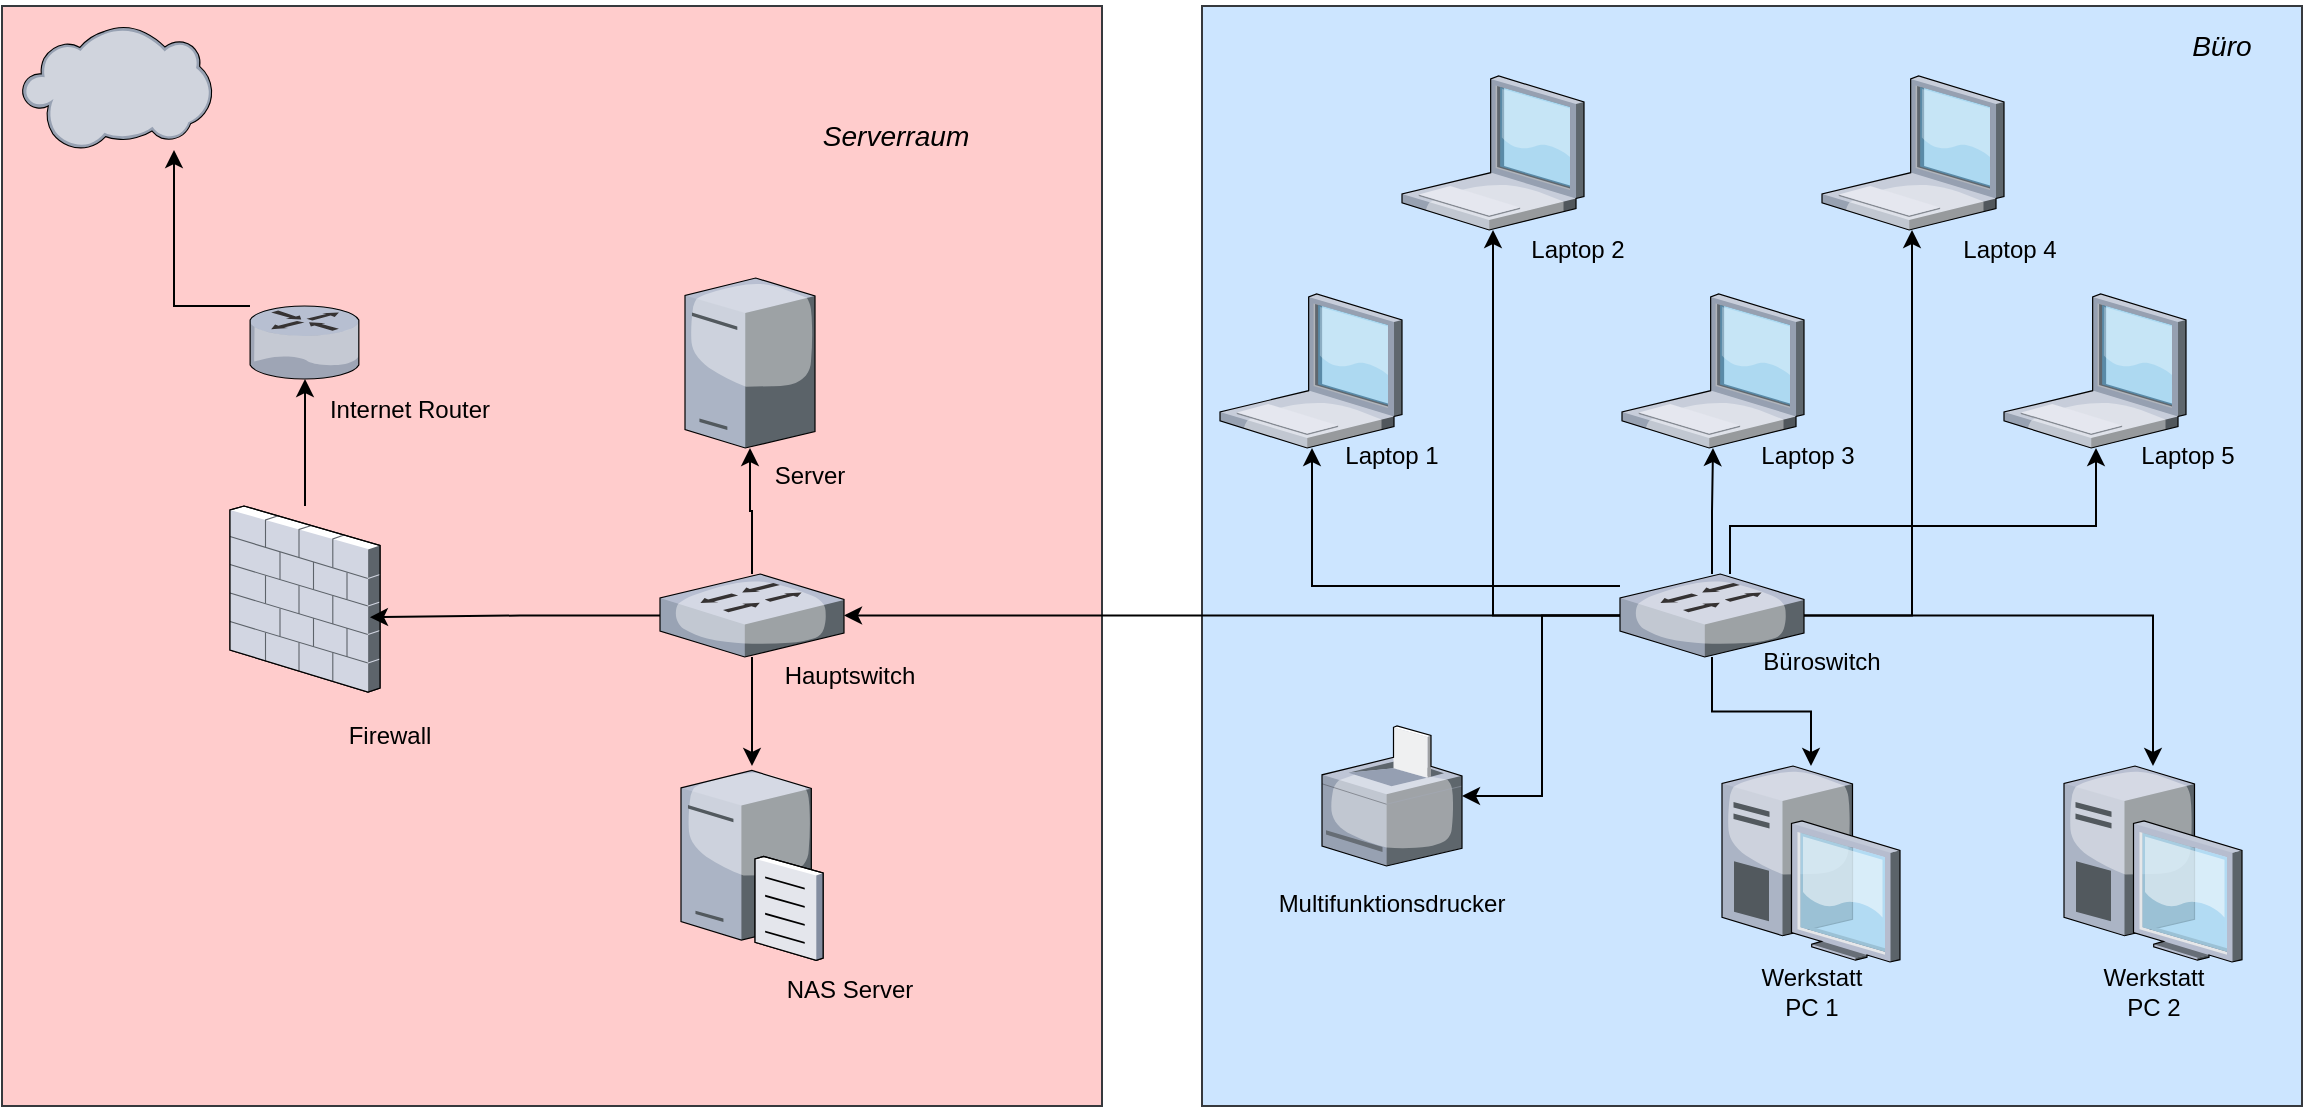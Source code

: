 <mxfile version="26.2.8">
  <diagram name="Page-1" id="e3a06f82-3646-2815-327d-82caf3d4e204">
    <mxGraphModel dx="1105" dy="672" grid="1" gridSize="10" guides="1" tooltips="1" connect="1" arrows="1" fold="1" page="1" pageScale="1.5" pageWidth="1169" pageHeight="826" background="none" math="0" shadow="0">
      <root>
        <mxCell id="0" style=";html=1;" />
        <mxCell id="1" style=";html=1;" parent="0" />
        <mxCell id="6j4duPhXvXTDxxQr8vu_-46" value="" style="whiteSpace=wrap;html=1;aspect=fixed;fillColor=#cce5ff;strokeColor=#36393d;" vertex="1" parent="1">
          <mxGeometry x="710" y="20" width="550" height="550" as="geometry" />
        </mxCell>
        <mxCell id="6j4duPhXvXTDxxQr8vu_-44" value="" style="whiteSpace=wrap;html=1;aspect=fixed;fillColor=#ffcccc;strokeColor=#36393d;" vertex="1" parent="1">
          <mxGeometry x="110" y="20" width="550" height="550" as="geometry" />
        </mxCell>
        <mxCell id="6j4duPhXvXTDxxQr8vu_-2" value="" style="verticalLabelPosition=bottom;sketch=0;aspect=fixed;html=1;verticalAlign=top;strokeColor=none;align=center;outlineConnect=0;shape=mxgraph.citrix.file_server;" vertex="1" parent="1">
          <mxGeometry x="449.5" y="400" width="71" height="97" as="geometry" />
        </mxCell>
        <mxCell id="6j4duPhXvXTDxxQr8vu_-39" style="edgeStyle=orthogonalEdgeStyle;rounded=0;orthogonalLoop=1;jettySize=auto;html=1;" edge="1" parent="1" source="6j4duPhXvXTDxxQr8vu_-4" target="6j4duPhXvXTDxxQr8vu_-11">
          <mxGeometry relative="1" as="geometry" />
        </mxCell>
        <mxCell id="6j4duPhXvXTDxxQr8vu_-4" value="" style="verticalLabelPosition=bottom;sketch=0;aspect=fixed;html=1;verticalAlign=top;strokeColor=none;align=center;outlineConnect=0;shape=mxgraph.citrix.firewall;" vertex="1" parent="1">
          <mxGeometry x="224" y="270" width="75" height="93" as="geometry" />
        </mxCell>
        <mxCell id="6j4duPhXvXTDxxQr8vu_-5" value="" style="verticalLabelPosition=bottom;sketch=0;aspect=fixed;html=1;verticalAlign=top;strokeColor=none;align=center;outlineConnect=0;shape=mxgraph.citrix.cloud;" vertex="1" parent="1">
          <mxGeometry x="120" y="30" width="95" height="62" as="geometry" />
        </mxCell>
        <mxCell id="6j4duPhXvXTDxxQr8vu_-6" value="" style="verticalLabelPosition=bottom;sketch=0;aspect=fixed;html=1;verticalAlign=top;strokeColor=none;align=center;outlineConnect=0;shape=mxgraph.citrix.printer;" vertex="1" parent="1">
          <mxGeometry x="770" y="380" width="70" height="70" as="geometry" />
        </mxCell>
        <mxCell id="6j4duPhXvXTDxxQr8vu_-9" value="" style="verticalLabelPosition=bottom;sketch=0;aspect=fixed;html=1;verticalAlign=top;strokeColor=none;align=center;outlineConnect=0;shape=mxgraph.citrix.desktop;" vertex="1" parent="1">
          <mxGeometry x="1141" y="400" width="89" height="98" as="geometry" />
        </mxCell>
        <object label="" id="6j4duPhXvXTDxxQr8vu_-10">
          <mxCell style="verticalLabelPosition=bottom;sketch=0;aspect=fixed;html=1;verticalAlign=top;strokeColor=none;align=center;outlineConnect=0;shape=mxgraph.citrix.desktop;" vertex="1" parent="1">
            <mxGeometry x="970" y="400" width="89" height="98" as="geometry" />
          </mxCell>
        </object>
        <mxCell id="6j4duPhXvXTDxxQr8vu_-47" style="edgeStyle=orthogonalEdgeStyle;rounded=0;orthogonalLoop=1;jettySize=auto;html=1;" edge="1" parent="1" source="6j4duPhXvXTDxxQr8vu_-11" target="6j4duPhXvXTDxxQr8vu_-5">
          <mxGeometry relative="1" as="geometry">
            <Array as="points">
              <mxPoint x="196" y="170" />
            </Array>
          </mxGeometry>
        </mxCell>
        <mxCell id="6j4duPhXvXTDxxQr8vu_-11" value="" style="verticalLabelPosition=bottom;sketch=0;aspect=fixed;html=1;verticalAlign=top;strokeColor=none;align=center;outlineConnect=0;shape=mxgraph.citrix.router;" vertex="1" parent="1">
          <mxGeometry x="234" y="170" width="55" height="36.5" as="geometry" />
        </mxCell>
        <mxCell id="6j4duPhXvXTDxxQr8vu_-42" style="edgeStyle=orthogonalEdgeStyle;rounded=0;orthogonalLoop=1;jettySize=auto;html=1;" edge="1" parent="1" source="6j4duPhXvXTDxxQr8vu_-12" target="6j4duPhXvXTDxxQr8vu_-18">
          <mxGeometry relative="1" as="geometry" />
        </mxCell>
        <mxCell id="6j4duPhXvXTDxxQr8vu_-43" style="edgeStyle=orthogonalEdgeStyle;rounded=0;orthogonalLoop=1;jettySize=auto;html=1;" edge="1" parent="1" source="6j4duPhXvXTDxxQr8vu_-12" target="6j4duPhXvXTDxxQr8vu_-2">
          <mxGeometry relative="1" as="geometry" />
        </mxCell>
        <mxCell id="6j4duPhXvXTDxxQr8vu_-12" value="" style="verticalLabelPosition=bottom;sketch=0;aspect=fixed;html=1;verticalAlign=top;strokeColor=none;align=center;outlineConnect=0;shape=mxgraph.citrix.switch;" vertex="1" parent="1">
          <mxGeometry x="439" y="304" width="92" height="41.5" as="geometry" />
        </mxCell>
        <mxCell id="6j4duPhXvXTDxxQr8vu_-20" style="edgeStyle=orthogonalEdgeStyle;rounded=0;orthogonalLoop=1;jettySize=auto;html=1;" edge="1" parent="1" source="6j4duPhXvXTDxxQr8vu_-13" target="6j4duPhXvXTDxxQr8vu_-9">
          <mxGeometry relative="1" as="geometry" />
        </mxCell>
        <mxCell id="6j4duPhXvXTDxxQr8vu_-21" style="edgeStyle=orthogonalEdgeStyle;rounded=0;orthogonalLoop=1;jettySize=auto;html=1;" edge="1" parent="1" source="6j4duPhXvXTDxxQr8vu_-13" target="6j4duPhXvXTDxxQr8vu_-10">
          <mxGeometry relative="1" as="geometry" />
        </mxCell>
        <mxCell id="6j4duPhXvXTDxxQr8vu_-22" style="edgeStyle=orthogonalEdgeStyle;rounded=0;orthogonalLoop=1;jettySize=auto;html=1;" edge="1" parent="1" source="6j4duPhXvXTDxxQr8vu_-13" target="6j4duPhXvXTDxxQr8vu_-15">
          <mxGeometry relative="1" as="geometry">
            <Array as="points">
              <mxPoint x="1065" y="325" />
            </Array>
          </mxGeometry>
        </mxCell>
        <mxCell id="6j4duPhXvXTDxxQr8vu_-23" style="edgeStyle=orthogonalEdgeStyle;rounded=0;orthogonalLoop=1;jettySize=auto;html=1;" edge="1" parent="1" source="6j4duPhXvXTDxxQr8vu_-13" target="6j4duPhXvXTDxxQr8vu_-19">
          <mxGeometry relative="1" as="geometry">
            <Array as="points">
              <mxPoint x="974" y="280" />
              <mxPoint x="1157" y="280" />
            </Array>
          </mxGeometry>
        </mxCell>
        <mxCell id="6j4duPhXvXTDxxQr8vu_-24" style="edgeStyle=orthogonalEdgeStyle;rounded=0;orthogonalLoop=1;jettySize=auto;html=1;" edge="1" parent="1" source="6j4duPhXvXTDxxQr8vu_-13" target="6j4duPhXvXTDxxQr8vu_-14">
          <mxGeometry relative="1" as="geometry" />
        </mxCell>
        <mxCell id="6j4duPhXvXTDxxQr8vu_-25" style="edgeStyle=orthogonalEdgeStyle;rounded=0;orthogonalLoop=1;jettySize=auto;html=1;" edge="1" parent="1" source="6j4duPhXvXTDxxQr8vu_-13" target="6j4duPhXvXTDxxQr8vu_-16">
          <mxGeometry relative="1" as="geometry">
            <Array as="points" />
          </mxGeometry>
        </mxCell>
        <mxCell id="6j4duPhXvXTDxxQr8vu_-26" style="edgeStyle=orthogonalEdgeStyle;rounded=0;orthogonalLoop=1;jettySize=auto;html=1;" edge="1" parent="1" source="6j4duPhXvXTDxxQr8vu_-13" target="6j4duPhXvXTDxxQr8vu_-17">
          <mxGeometry relative="1" as="geometry">
            <mxPoint x="930" y="360" as="sourcePoint" />
            <Array as="points">
              <mxPoint x="765" y="310" />
            </Array>
          </mxGeometry>
        </mxCell>
        <mxCell id="6j4duPhXvXTDxxQr8vu_-29" style="edgeStyle=orthogonalEdgeStyle;rounded=0;orthogonalLoop=1;jettySize=auto;html=1;" edge="1" parent="1" source="6j4duPhXvXTDxxQr8vu_-13" target="6j4duPhXvXTDxxQr8vu_-6">
          <mxGeometry relative="1" as="geometry">
            <Array as="points">
              <mxPoint x="880" y="415" />
            </Array>
          </mxGeometry>
        </mxCell>
        <mxCell id="6j4duPhXvXTDxxQr8vu_-13" value="" style="verticalLabelPosition=bottom;sketch=0;aspect=fixed;html=1;verticalAlign=top;strokeColor=none;align=center;outlineConnect=0;shape=mxgraph.citrix.switch;" vertex="1" parent="1">
          <mxGeometry x="919" y="304" width="92" height="41.5" as="geometry" />
        </mxCell>
        <mxCell id="6j4duPhXvXTDxxQr8vu_-14" value="" style="verticalLabelPosition=bottom;sketch=0;aspect=fixed;html=1;verticalAlign=top;strokeColor=none;align=center;outlineConnect=0;shape=mxgraph.citrix.laptop_1;" vertex="1" parent="1">
          <mxGeometry x="810" y="55" width="91" height="77" as="geometry" />
        </mxCell>
        <mxCell id="6j4duPhXvXTDxxQr8vu_-15" value="" style="verticalLabelPosition=bottom;sketch=0;aspect=fixed;html=1;verticalAlign=top;strokeColor=none;align=center;outlineConnect=0;shape=mxgraph.citrix.laptop_1;" vertex="1" parent="1">
          <mxGeometry x="1020" y="55" width="91" height="77" as="geometry" />
        </mxCell>
        <mxCell id="6j4duPhXvXTDxxQr8vu_-16" value="" style="verticalLabelPosition=bottom;sketch=0;aspect=fixed;html=1;verticalAlign=top;strokeColor=none;align=center;outlineConnect=0;shape=mxgraph.citrix.laptop_1;" vertex="1" parent="1">
          <mxGeometry x="920" y="164" width="91" height="77" as="geometry" />
        </mxCell>
        <mxCell id="6j4duPhXvXTDxxQr8vu_-17" value="" style="verticalLabelPosition=bottom;sketch=0;aspect=fixed;html=1;verticalAlign=top;strokeColor=none;align=center;outlineConnect=0;shape=mxgraph.citrix.laptop_1;" vertex="1" parent="1">
          <mxGeometry x="719" y="164" width="91" height="77" as="geometry" />
        </mxCell>
        <mxCell id="6j4duPhXvXTDxxQr8vu_-18" value="" style="verticalLabelPosition=bottom;aspect=fixed;html=1;verticalAlign=top;strokeColor=default;align=center;outlineConnect=0;shape=mxgraph.citrix.license_server;fillColor=#FFCCCC;fillStyle=auto;gradientColor=none;" vertex="1" parent="1">
          <mxGeometry x="451.5" y="156" width="65" height="85" as="geometry" />
        </mxCell>
        <mxCell id="6j4duPhXvXTDxxQr8vu_-19" value="" style="verticalLabelPosition=bottom;sketch=0;aspect=fixed;html=1;verticalAlign=top;strokeColor=none;align=center;outlineConnect=0;shape=mxgraph.citrix.laptop_1;" vertex="1" parent="1">
          <mxGeometry x="1111" y="164" width="91" height="77" as="geometry" />
        </mxCell>
        <mxCell id="6j4duPhXvXTDxxQr8vu_-30" style="edgeStyle=orthogonalEdgeStyle;rounded=0;orthogonalLoop=1;jettySize=auto;html=1;" edge="1" parent="1" source="6j4duPhXvXTDxxQr8vu_-13" target="6j4duPhXvXTDxxQr8vu_-12">
          <mxGeometry relative="1" as="geometry" />
        </mxCell>
        <mxCell id="6j4duPhXvXTDxxQr8vu_-33" style="edgeStyle=orthogonalEdgeStyle;rounded=0;orthogonalLoop=1;jettySize=auto;html=1;entryX=0.933;entryY=0.598;entryDx=0;entryDy=0;entryPerimeter=0;" edge="1" parent="1" source="6j4duPhXvXTDxxQr8vu_-12" target="6j4duPhXvXTDxxQr8vu_-4">
          <mxGeometry relative="1" as="geometry" />
        </mxCell>
        <mxCell id="6j4duPhXvXTDxxQr8vu_-48" value="&lt;h3&gt;&lt;span style=&quot;font-weight: normal;&quot;&gt;&lt;font&gt;&lt;i&gt;Serverraum&lt;/i&gt;&lt;/font&gt;&lt;/span&gt;&lt;/h3&gt;" style="text;html=1;align=center;verticalAlign=middle;whiteSpace=wrap;rounded=0;" vertex="1" parent="1">
          <mxGeometry x="520.5" y="70" width="72" height="30" as="geometry" />
        </mxCell>
        <mxCell id="6j4duPhXvXTDxxQr8vu_-49" value="&lt;h3&gt;&lt;span style=&quot;font-weight: normal;&quot;&gt;&lt;i&gt;Büro&lt;/i&gt;&lt;/span&gt;&lt;/h3&gt;" style="text;html=1;align=center;verticalAlign=middle;whiteSpace=wrap;rounded=0;" vertex="1" parent="1">
          <mxGeometry x="1190" y="25" width="60" height="30" as="geometry" />
        </mxCell>
        <mxCell id="6j4duPhXvXTDxxQr8vu_-50" value="Werkstatt PC 1" style="text;html=1;align=center;verticalAlign=middle;whiteSpace=wrap;rounded=0;fontFamily=Helvetica;fontSize=12;fontColor=default;" vertex="1" parent="1">
          <mxGeometry x="984.5" y="498" width="60" height="30" as="geometry" />
        </mxCell>
        <mxCell id="6j4duPhXvXTDxxQr8vu_-51" value="Werkstatt PC 2" style="text;html=1;align=center;verticalAlign=middle;whiteSpace=wrap;rounded=0;fontFamily=Helvetica;fontSize=12;fontColor=default;" vertex="1" parent="1">
          <mxGeometry x="1155.5" y="498" width="60" height="30" as="geometry" />
        </mxCell>
        <mxCell id="6j4duPhXvXTDxxQr8vu_-52" value="Laptop 1" style="text;html=1;align=center;verticalAlign=middle;whiteSpace=wrap;rounded=0;fontFamily=Helvetica;fontSize=12;fontColor=default;" vertex="1" parent="1">
          <mxGeometry x="777.25" y="230" width="55.5" height="29" as="geometry" />
        </mxCell>
        <mxCell id="6j4duPhXvXTDxxQr8vu_-53" value="Laptop 2" style="text;html=1;align=center;verticalAlign=middle;whiteSpace=wrap;rounded=0;fontFamily=Helvetica;fontSize=12;fontColor=default;" vertex="1" parent="1">
          <mxGeometry x="870" y="127" width="55.5" height="29" as="geometry" />
        </mxCell>
        <mxCell id="6j4duPhXvXTDxxQr8vu_-54" value="Laptop 3" style="text;html=1;align=center;verticalAlign=middle;whiteSpace=wrap;rounded=0;fontFamily=Helvetica;fontSize=12;fontColor=default;" vertex="1" parent="1">
          <mxGeometry x="984.5" y="230" width="55.5" height="29" as="geometry" />
        </mxCell>
        <mxCell id="6j4duPhXvXTDxxQr8vu_-55" value="Laptop 4" style="text;html=1;align=center;verticalAlign=middle;whiteSpace=wrap;rounded=0;fontFamily=Helvetica;fontSize=12;fontColor=default;" vertex="1" parent="1">
          <mxGeometry x="1085.5" y="127" width="55.5" height="29" as="geometry" />
        </mxCell>
        <mxCell id="6j4duPhXvXTDxxQr8vu_-56" value="Multifunktionsdrucker" style="text;html=1;align=center;verticalAlign=middle;whiteSpace=wrap;rounded=0;fontFamily=Helvetica;fontSize=12;fontColor=default;" vertex="1" parent="1">
          <mxGeometry x="777.25" y="454" width="55.5" height="29" as="geometry" />
        </mxCell>
        <mxCell id="6j4duPhXvXTDxxQr8vu_-57" value="Laptop 5" style="text;html=1;align=center;verticalAlign=middle;whiteSpace=wrap;rounded=0;fontFamily=Helvetica;fontSize=12;fontColor=default;" vertex="1" parent="1">
          <mxGeometry x="1174.5" y="230" width="55.5" height="29" as="geometry" />
        </mxCell>
        <mxCell id="6j4duPhXvXTDxxQr8vu_-58" value="NAS Server" style="text;html=1;align=center;verticalAlign=middle;whiteSpace=wrap;rounded=0;fontFamily=Helvetica;fontSize=12;fontColor=default;" vertex="1" parent="1">
          <mxGeometry x="499" y="497" width="69.5" height="30" as="geometry" />
        </mxCell>
        <mxCell id="6j4duPhXvXTDxxQr8vu_-59" value="Server" style="text;html=1;align=center;verticalAlign=middle;whiteSpace=wrap;rounded=0;fontFamily=Helvetica;fontSize=12;fontColor=default;" vertex="1" parent="1">
          <mxGeometry x="479" y="240" width="69.5" height="30" as="geometry" />
        </mxCell>
        <mxCell id="6j4duPhXvXTDxxQr8vu_-60" value="Hauptswitch" style="text;html=1;align=center;verticalAlign=middle;whiteSpace=wrap;rounded=0;fontFamily=Helvetica;fontSize=12;fontColor=default;" vertex="1" parent="1">
          <mxGeometry x="499" y="340" width="69.5" height="30" as="geometry" />
        </mxCell>
        <mxCell id="6j4duPhXvXTDxxQr8vu_-61" value="Büroswitch" style="text;html=1;align=center;verticalAlign=middle;whiteSpace=wrap;rounded=0;fontFamily=Helvetica;fontSize=12;fontColor=default;" vertex="1" parent="1">
          <mxGeometry x="984.5" y="333" width="69.5" height="30" as="geometry" />
        </mxCell>
        <mxCell id="6j4duPhXvXTDxxQr8vu_-62" value="Firewall" style="text;html=1;align=center;verticalAlign=middle;whiteSpace=wrap;rounded=0;fontFamily=Helvetica;fontSize=12;fontColor=default;" vertex="1" parent="1">
          <mxGeometry x="269" y="370" width="69.5" height="30" as="geometry" />
        </mxCell>
        <mxCell id="6j4duPhXvXTDxxQr8vu_-63" value="Internet Router" style="text;html=1;align=center;verticalAlign=middle;whiteSpace=wrap;rounded=0;fontFamily=Helvetica;fontSize=12;fontColor=default;" vertex="1" parent="1">
          <mxGeometry x="269" y="206.5" width="90" height="30" as="geometry" />
        </mxCell>
      </root>
    </mxGraphModel>
  </diagram>
</mxfile>
